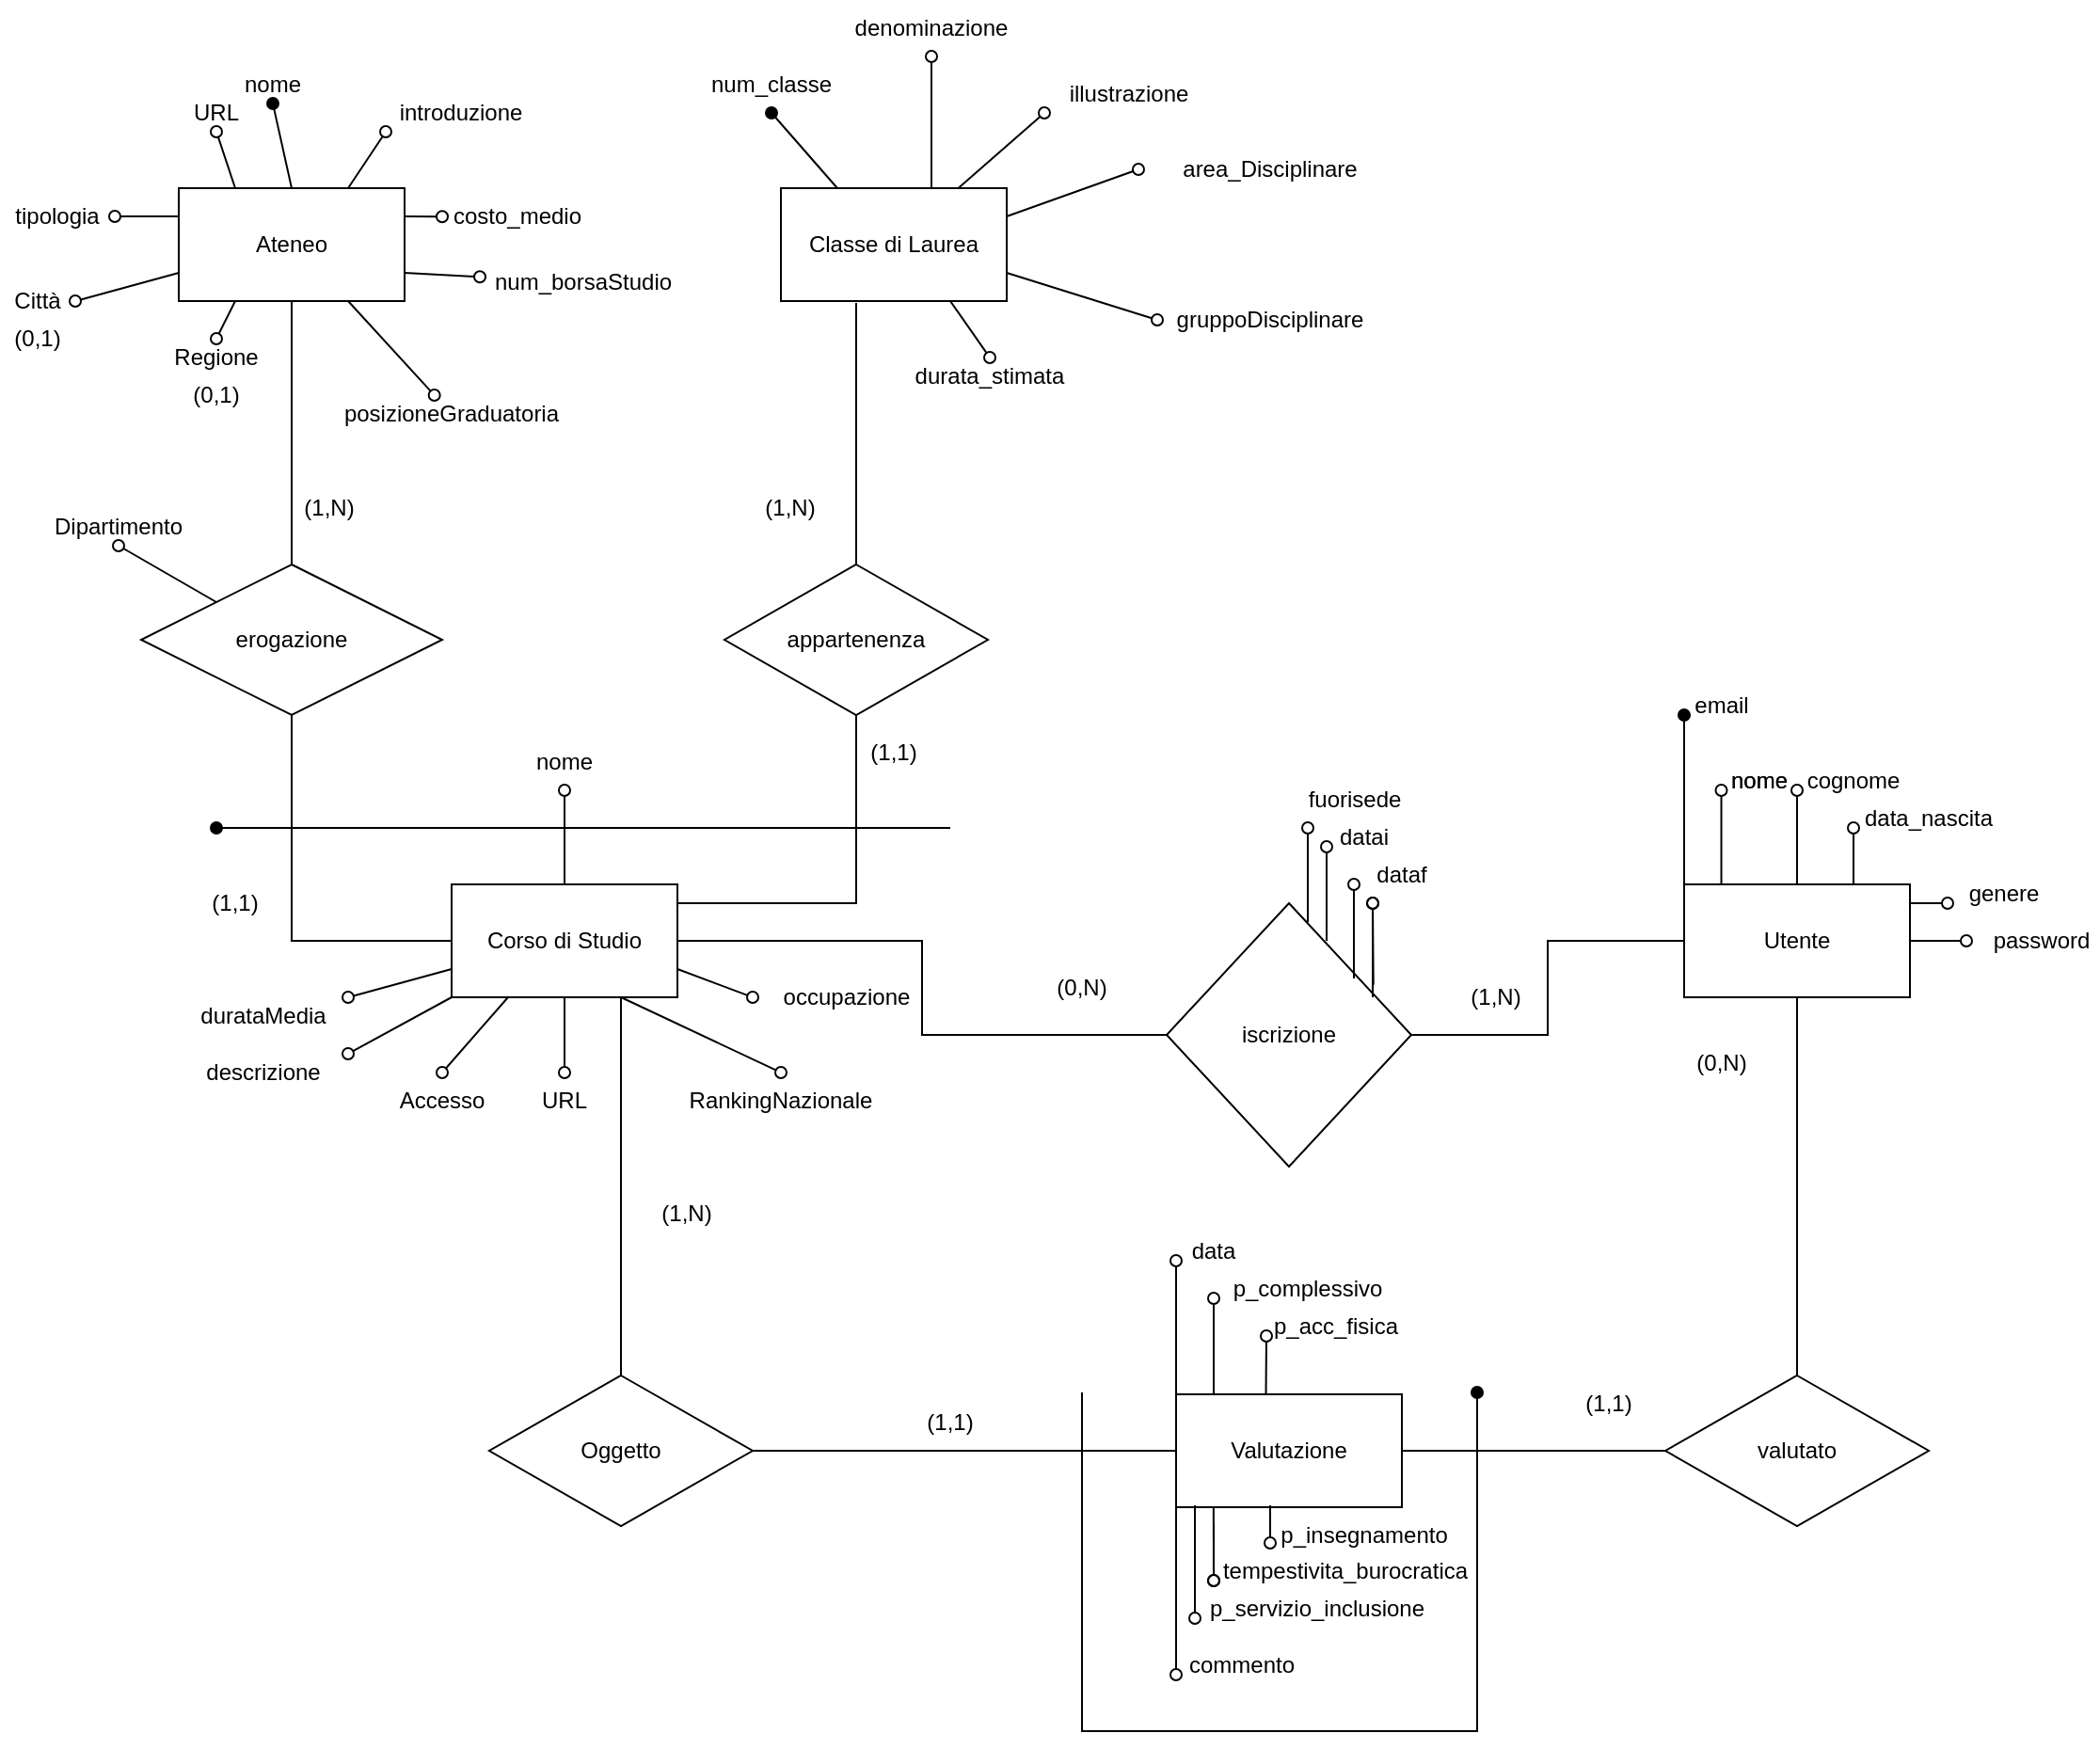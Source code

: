 <mxfile version="20.5.3" type="github">
  <diagram id="Tw52G5-9iIKf3SuXPhqS" name="Pagina-1">
    <mxGraphModel dx="1164" dy="654" grid="1" gridSize="10" guides="1" tooltips="1" connect="1" arrows="1" fold="1" page="1" pageScale="1" pageWidth="1200" pageHeight="1920" math="0" shadow="0">
      <root>
        <mxCell id="0" />
        <mxCell id="1" parent="0" />
        <mxCell id="Zc3-pc-Ox-bb7q902xQl-1" value="Classe di Laurea" style="rounded=0;whiteSpace=wrap;html=1;" parent="1" vertex="1">
          <mxGeometry x="490" y="220" width="120" height="60" as="geometry" />
        </mxCell>
        <mxCell id="Zc3-pc-Ox-bb7q902xQl-2" value="" style="endArrow=oval;html=1;exitX=0.25;exitY=0;exitDx=0;exitDy=0;startArrow=none;startFill=0;endFill=1;entryX=0.5;entryY=1;entryDx=0;entryDy=0;" parent="1" source="Zc3-pc-Ox-bb7q902xQl-1" target="Zc3-pc-Ox-bb7q902xQl-3" edge="1">
          <mxGeometry width="50" height="50" relative="1" as="geometry">
            <mxPoint x="530" y="280" as="sourcePoint" />
            <mxPoint x="520" y="180" as="targetPoint" />
          </mxGeometry>
        </mxCell>
        <mxCell id="Zc3-pc-Ox-bb7q902xQl-3" value="num_classe" style="text;html=1;strokeColor=none;fillColor=none;align=center;verticalAlign=middle;whiteSpace=wrap;rounded=0;" parent="1" vertex="1">
          <mxGeometry x="440" y="150" width="90" height="30" as="geometry" />
        </mxCell>
        <mxCell id="Zc3-pc-Ox-bb7q902xQl-4" value="" style="endArrow=oval;html=1;exitX=0.25;exitY=0;exitDx=0;exitDy=0;startArrow=none;startFill=0;endFill=0;entryX=0.5;entryY=1;entryDx=0;entryDy=0;" parent="1" target="Zc3-pc-Ox-bb7q902xQl-5" edge="1">
          <mxGeometry width="50" height="50" relative="1" as="geometry">
            <mxPoint x="570" y="220" as="sourcePoint" />
            <mxPoint x="570" y="180" as="targetPoint" />
          </mxGeometry>
        </mxCell>
        <mxCell id="Zc3-pc-Ox-bb7q902xQl-5" value="denominazione" style="text;html=1;strokeColor=none;fillColor=none;align=center;verticalAlign=middle;whiteSpace=wrap;rounded=0;" parent="1" vertex="1">
          <mxGeometry x="515" y="120" width="110" height="30" as="geometry" />
        </mxCell>
        <mxCell id="Zc3-pc-Ox-bb7q902xQl-7" value="" style="endArrow=oval;html=1;exitX=1;exitY=0.25;exitDx=0;exitDy=0;startArrow=none;startFill=0;endFill=0;entryX=0;entryY=0.5;entryDx=0;entryDy=0;" parent="1" source="Zc3-pc-Ox-bb7q902xQl-1" target="Zc3-pc-Ox-bb7q902xQl-8" edge="1">
          <mxGeometry width="50" height="50" relative="1" as="geometry">
            <mxPoint x="650" y="240" as="sourcePoint" />
            <mxPoint x="650" y="200" as="targetPoint" />
          </mxGeometry>
        </mxCell>
        <mxCell id="Zc3-pc-Ox-bb7q902xQl-8" value="area_Disciplinare" style="text;html=1;strokeColor=none;fillColor=none;align=center;verticalAlign=middle;whiteSpace=wrap;rounded=0;" parent="1" vertex="1">
          <mxGeometry x="680" y="200" width="140" height="20" as="geometry" />
        </mxCell>
        <mxCell id="Zc3-pc-Ox-bb7q902xQl-11" value="gruppoDisciplinare" style="text;html=1;strokeColor=none;fillColor=none;align=center;verticalAlign=middle;whiteSpace=wrap;rounded=0;" parent="1" vertex="1">
          <mxGeometry x="690" y="280" width="120" height="20" as="geometry" />
        </mxCell>
        <mxCell id="Zc3-pc-Ox-bb7q902xQl-12" value="" style="endArrow=oval;html=1;exitX=1;exitY=0.75;exitDx=0;exitDy=0;startArrow=none;startFill=0;endFill=0;entryX=0;entryY=0.5;entryDx=0;entryDy=0;" parent="1" source="Zc3-pc-Ox-bb7q902xQl-1" target="Zc3-pc-Ox-bb7q902xQl-11" edge="1">
          <mxGeometry width="50" height="50" relative="1" as="geometry">
            <mxPoint x="610" y="300" as="sourcePoint" />
            <mxPoint x="660" y="295" as="targetPoint" />
          </mxGeometry>
        </mxCell>
        <mxCell id="Zc3-pc-Ox-bb7q902xQl-13" value="durata_stimata" style="text;html=1;strokeColor=none;fillColor=none;align=center;verticalAlign=middle;whiteSpace=wrap;rounded=0;" parent="1" vertex="1">
          <mxGeometry x="541" y="310" width="120" height="20" as="geometry" />
        </mxCell>
        <mxCell id="Zc3-pc-Ox-bb7q902xQl-14" value="" style="endArrow=oval;html=1;exitX=0.75;exitY=1;exitDx=0;exitDy=0;startArrow=none;startFill=0;endFill=0;entryX=0.5;entryY=0;entryDx=0;entryDy=0;" parent="1" source="Zc3-pc-Ox-bb7q902xQl-1" target="Zc3-pc-Ox-bb7q902xQl-13" edge="1">
          <mxGeometry width="50" height="50" relative="1" as="geometry">
            <mxPoint x="570" y="330" as="sourcePoint" />
            <mxPoint x="620" y="360" as="targetPoint" />
          </mxGeometry>
        </mxCell>
        <mxCell id="Zc3-pc-Ox-bb7q902xQl-84" style="edgeStyle=none;rounded=0;orthogonalLoop=1;jettySize=auto;html=1;exitX=0.75;exitY=1;exitDx=0;exitDy=0;entryX=0.5;entryY=0;entryDx=0;entryDy=0;startArrow=none;startFill=0;endArrow=oval;endFill=0;" parent="1" source="Zc3-pc-Ox-bb7q902xQl-18" target="Zc3-pc-Ox-bb7q902xQl-83" edge="1">
          <mxGeometry relative="1" as="geometry" />
        </mxCell>
        <mxCell id="Zc3-pc-Ox-bb7q902xQl-87" style="edgeStyle=none;rounded=0;orthogonalLoop=1;jettySize=auto;html=1;exitX=1;exitY=0.75;exitDx=0;exitDy=0;entryX=0;entryY=0.5;entryDx=0;entryDy=0;startArrow=none;startFill=0;endArrow=oval;endFill=0;" parent="1" source="Zc3-pc-Ox-bb7q902xQl-18" target="Zc3-pc-Ox-bb7q902xQl-86" edge="1">
          <mxGeometry relative="1" as="geometry" />
        </mxCell>
        <mxCell id="Zc3-pc-Ox-bb7q902xQl-89" style="edgeStyle=none;rounded=0;orthogonalLoop=1;jettySize=auto;html=1;exitX=0;exitY=0.75;exitDx=0;exitDy=0;entryX=1;entryY=0;entryDx=0;entryDy=0;startArrow=none;startFill=0;endArrow=oval;endFill=0;" parent="1" source="Zc3-pc-Ox-bb7q902xQl-18" target="Zc3-pc-Ox-bb7q902xQl-88" edge="1">
          <mxGeometry relative="1" as="geometry" />
        </mxCell>
        <mxCell id="nnCN2zTp2DGg7A6Hh12X-5" style="edgeStyle=orthogonalEdgeStyle;rounded=0;orthogonalLoop=1;jettySize=auto;html=1;exitX=1;exitY=0.5;exitDx=0;exitDy=0;entryX=0;entryY=0.5;entryDx=0;entryDy=0;endArrow=none;endFill=0;" parent="1" source="Zc3-pc-Ox-bb7q902xQl-18" target="nnCN2zTp2DGg7A6Hh12X-4" edge="1">
          <mxGeometry relative="1" as="geometry" />
        </mxCell>
        <mxCell id="Zc3-pc-Ox-bb7q902xQl-18" value="Corso di Studio" style="rounded=0;whiteSpace=wrap;html=1;gradientColor=none;" parent="1" vertex="1">
          <mxGeometry x="315" y="590" width="120" height="60" as="geometry" />
        </mxCell>
        <mxCell id="Zc3-pc-Ox-bb7q902xQl-21" style="edgeStyle=orthogonalEdgeStyle;rounded=0;orthogonalLoop=1;jettySize=auto;html=1;exitX=0.5;exitY=0;exitDx=0;exitDy=0;entryX=0.333;entryY=1.017;entryDx=0;entryDy=0;startArrow=none;startFill=0;endArrow=none;endFill=0;entryPerimeter=0;" parent="1" source="Zc3-pc-Ox-bb7q902xQl-19" target="Zc3-pc-Ox-bb7q902xQl-1" edge="1">
          <mxGeometry relative="1" as="geometry" />
        </mxCell>
        <mxCell id="Zc3-pc-Ox-bb7q902xQl-69" style="edgeStyle=orthogonalEdgeStyle;rounded=0;orthogonalLoop=1;jettySize=auto;html=1;exitX=0.5;exitY=1;exitDx=0;exitDy=0;startArrow=none;startFill=0;endArrow=none;endFill=0;entryX=1;entryY=0.25;entryDx=0;entryDy=0;" parent="1" target="Zc3-pc-Ox-bb7q902xQl-18" edge="1">
          <mxGeometry relative="1" as="geometry">
            <mxPoint x="530" y="500" as="sourcePoint" />
            <mxPoint x="440" y="600" as="targetPoint" />
            <Array as="points">
              <mxPoint x="530" y="600" />
              <mxPoint x="435" y="600" />
            </Array>
          </mxGeometry>
        </mxCell>
        <mxCell id="Zc3-pc-Ox-bb7q902xQl-19" value="appartenenza" style="rhombus;whiteSpace=wrap;html=1;rounded=0;gradientColor=none;" parent="1" vertex="1">
          <mxGeometry x="460" y="420" width="140" height="80" as="geometry" />
        </mxCell>
        <mxCell id="Zc3-pc-Ox-bb7q902xQl-73" style="rounded=0;orthogonalLoop=1;jettySize=auto;html=1;exitX=0.5;exitY=1;exitDx=0;exitDy=0;entryX=0.5;entryY=0;entryDx=0;entryDy=0;startArrow=oval;startFill=0;endArrow=none;endFill=0;" parent="1" source="Zc3-pc-Ox-bb7q902xQl-22" target="Zc3-pc-Ox-bb7q902xQl-18" edge="1">
          <mxGeometry relative="1" as="geometry" />
        </mxCell>
        <mxCell id="Zc3-pc-Ox-bb7q902xQl-22" value="nome" style="text;html=1;strokeColor=none;fillColor=none;align=center;verticalAlign=middle;whiteSpace=wrap;rounded=0;" parent="1" vertex="1">
          <mxGeometry x="355" y="510" width="40" height="30" as="geometry" />
        </mxCell>
        <mxCell id="Zc3-pc-Ox-bb7q902xQl-25" value="(1,1)" style="text;html=1;strokeColor=none;fillColor=none;align=center;verticalAlign=middle;whiteSpace=wrap;rounded=0;" parent="1" vertex="1">
          <mxGeometry x="530" y="510" width="40" height="20" as="geometry" />
        </mxCell>
        <mxCell id="Zc3-pc-Ox-bb7q902xQl-26" value="(1,N)" style="text;html=1;strokeColor=none;fillColor=none;align=center;verticalAlign=middle;whiteSpace=wrap;rounded=0;" parent="1" vertex="1">
          <mxGeometry x="475" y="380" width="40" height="20" as="geometry" />
        </mxCell>
        <mxCell id="Zc3-pc-Ox-bb7q902xQl-32" style="edgeStyle=orthogonalEdgeStyle;rounded=0;orthogonalLoop=1;jettySize=auto;html=1;exitX=0.5;exitY=1;exitDx=0;exitDy=0;startArrow=none;startFill=0;endArrow=none;endFill=0;" parent="1" source="Zc3-pc-Ox-bb7q902xQl-28" target="Zc3-pc-Ox-bb7q902xQl-29" edge="1">
          <mxGeometry relative="1" as="geometry" />
        </mxCell>
        <mxCell id="Zc3-pc-Ox-bb7q902xQl-52" style="rounded=0;orthogonalLoop=1;jettySize=auto;html=1;exitX=0;exitY=0.25;exitDx=0;exitDy=0;entryX=1;entryY=0.5;entryDx=0;entryDy=0;startArrow=none;startFill=0;endArrow=oval;endFill=0;" parent="1" source="Zc3-pc-Ox-bb7q902xQl-28" target="Zc3-pc-Ox-bb7q902xQl-50" edge="1">
          <mxGeometry relative="1" as="geometry" />
        </mxCell>
        <mxCell id="Zc3-pc-Ox-bb7q902xQl-57" style="edgeStyle=none;rounded=0;orthogonalLoop=1;jettySize=auto;html=1;exitX=0.25;exitY=1;exitDx=0;exitDy=0;entryX=0.5;entryY=0;entryDx=0;entryDy=0;startArrow=none;startFill=0;endArrow=oval;endFill=0;" parent="1" source="Zc3-pc-Ox-bb7q902xQl-28" target="Zc3-pc-Ox-bb7q902xQl-54" edge="1">
          <mxGeometry relative="1" as="geometry" />
        </mxCell>
        <mxCell id="Zc3-pc-Ox-bb7q902xQl-58" style="edgeStyle=none;rounded=0;orthogonalLoop=1;jettySize=auto;html=1;exitX=0;exitY=0.75;exitDx=0;exitDy=0;entryX=1;entryY=0.5;entryDx=0;entryDy=0;startArrow=none;startFill=0;endArrow=oval;endFill=0;" parent="1" source="Zc3-pc-Ox-bb7q902xQl-28" target="Zc3-pc-Ox-bb7q902xQl-53" edge="1">
          <mxGeometry relative="1" as="geometry" />
        </mxCell>
        <mxCell id="Zc3-pc-Ox-bb7q902xQl-65" style="edgeStyle=none;rounded=0;orthogonalLoop=1;jettySize=auto;html=1;exitX=1;exitY=0.25;exitDx=0;exitDy=0;startArrow=none;startFill=0;endArrow=oval;endFill=0;" parent="1" source="Zc3-pc-Ox-bb7q902xQl-28" edge="1">
          <mxGeometry relative="1" as="geometry">
            <mxPoint x="310" y="235.143" as="targetPoint" />
          </mxGeometry>
        </mxCell>
        <mxCell id="Zc3-pc-Ox-bb7q902xQl-66" style="edgeStyle=none;rounded=0;orthogonalLoop=1;jettySize=auto;html=1;exitX=1;exitY=0.75;exitDx=0;exitDy=0;startArrow=none;startFill=0;endArrow=oval;endFill=0;" parent="1" source="Zc3-pc-Ox-bb7q902xQl-28" target="Zc3-pc-Ox-bb7q902xQl-64" edge="1">
          <mxGeometry relative="1" as="geometry" />
        </mxCell>
        <mxCell id="Zc3-pc-Ox-bb7q902xQl-82" style="edgeStyle=none;rounded=0;orthogonalLoop=1;jettySize=auto;html=1;exitX=0.75;exitY=1;exitDx=0;exitDy=0;startArrow=none;startFill=0;endArrow=oval;endFill=0;" parent="1" source="Zc3-pc-Ox-bb7q902xQl-28" target="Zc3-pc-Ox-bb7q902xQl-81" edge="1">
          <mxGeometry relative="1" as="geometry" />
        </mxCell>
        <mxCell id="Zc3-pc-Ox-bb7q902xQl-28" value="Ateneo" style="rounded=0;whiteSpace=wrap;html=1;gradientColor=none;" parent="1" vertex="1">
          <mxGeometry x="170" y="220" width="120" height="60" as="geometry" />
        </mxCell>
        <mxCell id="Zc3-pc-Ox-bb7q902xQl-33" style="edgeStyle=orthogonalEdgeStyle;rounded=0;orthogonalLoop=1;jettySize=auto;html=1;exitX=0.5;exitY=1;exitDx=0;exitDy=0;entryX=0;entryY=0.5;entryDx=0;entryDy=0;startArrow=none;startFill=0;endArrow=none;endFill=0;" parent="1" source="Zc3-pc-Ox-bb7q902xQl-29" target="Zc3-pc-Ox-bb7q902xQl-18" edge="1">
          <mxGeometry relative="1" as="geometry" />
        </mxCell>
        <mxCell id="Zc3-pc-Ox-bb7q902xQl-29" value="erogazione" style="rhombus;whiteSpace=wrap;html=1;rounded=0;gradientColor=none;" parent="1" vertex="1">
          <mxGeometry x="150" y="420" width="160" height="80" as="geometry" />
        </mxCell>
        <mxCell id="Zc3-pc-Ox-bb7q902xQl-34" value="(1,1)" style="text;html=1;strokeColor=none;fillColor=none;align=center;verticalAlign=middle;whiteSpace=wrap;rounded=0;" parent="1" vertex="1">
          <mxGeometry x="180" y="590" width="40" height="20" as="geometry" />
        </mxCell>
        <mxCell id="Zc3-pc-Ox-bb7q902xQl-35" value="(1,N)" style="text;html=1;strokeColor=none;fillColor=none;align=center;verticalAlign=middle;whiteSpace=wrap;rounded=0;" parent="1" vertex="1">
          <mxGeometry x="230" y="380" width="40" height="20" as="geometry" />
        </mxCell>
        <mxCell id="Zc3-pc-Ox-bb7q902xQl-38" value="nome" style="text;html=1;strokeColor=none;fillColor=none;align=center;verticalAlign=middle;whiteSpace=wrap;rounded=0;" parent="1" vertex="1">
          <mxGeometry x="200" y="155" width="40" height="20" as="geometry" />
        </mxCell>
        <mxCell id="Zc3-pc-Ox-bb7q902xQl-39" value="" style="endArrow=oval;html=1;exitX=0.5;exitY=0;exitDx=0;exitDy=0;startArrow=none;startFill=0;endFill=1;entryX=0.5;entryY=1;entryDx=0;entryDy=0;" parent="1" source="Zc3-pc-Ox-bb7q902xQl-28" target="Zc3-pc-Ox-bb7q902xQl-38" edge="1">
          <mxGeometry width="50" height="50" relative="1" as="geometry">
            <mxPoint x="100" y="135" as="sourcePoint" />
            <mxPoint x="220" y="220" as="targetPoint" />
          </mxGeometry>
        </mxCell>
        <mxCell id="Zc3-pc-Ox-bb7q902xQl-45" value="" style="endArrow=oval;html=1;exitX=0.25;exitY=0;exitDx=0;exitDy=0;startArrow=none;startFill=0;endFill=0;entryX=0.5;entryY=1;entryDx=0;entryDy=0;" parent="1" source="Zc3-pc-Ox-bb7q902xQl-28" target="Zc3-pc-Ox-bb7q902xQl-46" edge="1">
          <mxGeometry width="50" height="50" relative="1" as="geometry">
            <mxPoint x="160" y="220" as="sourcePoint" />
            <mxPoint x="180" y="220" as="targetPoint" />
          </mxGeometry>
        </mxCell>
        <mxCell id="Zc3-pc-Ox-bb7q902xQl-46" value="URL" style="text;html=1;strokeColor=none;fillColor=none;align=center;verticalAlign=middle;whiteSpace=wrap;rounded=0;" parent="1" vertex="1">
          <mxGeometry x="170" y="170" width="40" height="20" as="geometry" />
        </mxCell>
        <mxCell id="Zc3-pc-Ox-bb7q902xQl-50" value="tipologia" style="text;html=1;strokeColor=none;fillColor=none;align=center;verticalAlign=middle;whiteSpace=wrap;rounded=0;" parent="1" vertex="1">
          <mxGeometry x="75" y="225" width="61" height="20" as="geometry" />
        </mxCell>
        <mxCell id="Zc3-pc-Ox-bb7q902xQl-53" value="Città" style="text;html=1;strokeColor=none;fillColor=none;align=center;verticalAlign=middle;whiteSpace=wrap;rounded=0;" parent="1" vertex="1">
          <mxGeometry x="75" y="270" width="40" height="20" as="geometry" />
        </mxCell>
        <mxCell id="Zc3-pc-Ox-bb7q902xQl-54" value="Regione" style="text;html=1;strokeColor=none;fillColor=none;align=center;verticalAlign=middle;whiteSpace=wrap;rounded=0;" parent="1" vertex="1">
          <mxGeometry x="170" y="300" width="40" height="20" as="geometry" />
        </mxCell>
        <mxCell id="Zc3-pc-Ox-bb7q902xQl-72" style="edgeStyle=orthogonalEdgeStyle;rounded=0;orthogonalLoop=1;jettySize=auto;html=1;exitX=0.5;exitY=0;exitDx=0;exitDy=0;entryX=0.5;entryY=1;entryDx=0;entryDy=0;startArrow=oval;startFill=0;endArrow=none;endFill=0;" parent="1" source="Zc3-pc-Ox-bb7q902xQl-59" target="Zc3-pc-Ox-bb7q902xQl-18" edge="1">
          <mxGeometry relative="1" as="geometry" />
        </mxCell>
        <mxCell id="Zc3-pc-Ox-bb7q902xQl-59" value="URL" style="text;html=1;strokeColor=none;fillColor=none;align=center;verticalAlign=middle;whiteSpace=wrap;rounded=0;" parent="1" vertex="1">
          <mxGeometry x="355" y="690" width="40" height="30" as="geometry" />
        </mxCell>
        <mxCell id="Zc3-pc-Ox-bb7q902xQl-61" value="(0,1)" style="text;html=1;strokeColor=none;fillColor=none;align=center;verticalAlign=middle;whiteSpace=wrap;rounded=0;" parent="1" vertex="1">
          <mxGeometry x="75" y="290" width="40" height="20" as="geometry" />
        </mxCell>
        <mxCell id="Zc3-pc-Ox-bb7q902xQl-62" value="(0,1)" style="text;html=1;strokeColor=none;fillColor=none;align=center;verticalAlign=middle;whiteSpace=wrap;rounded=0;" parent="1" vertex="1">
          <mxGeometry x="170" y="320" width="40" height="20" as="geometry" />
        </mxCell>
        <mxCell id="Zc3-pc-Ox-bb7q902xQl-63" value="costo_medio" style="text;html=1;strokeColor=none;fillColor=none;align=center;verticalAlign=middle;whiteSpace=wrap;rounded=0;" parent="1" vertex="1">
          <mxGeometry x="330" y="225" width="40" height="20" as="geometry" />
        </mxCell>
        <mxCell id="Zc3-pc-Ox-bb7q902xQl-64" value="num_borsaStudio" style="text;html=1;strokeColor=none;fillColor=none;align=center;verticalAlign=middle;whiteSpace=wrap;rounded=0;" parent="1" vertex="1">
          <mxGeometry x="330" y="260" width="110" height="20" as="geometry" />
        </mxCell>
        <mxCell id="Zc3-pc-Ox-bb7q902xQl-71" style="rounded=0;orthogonalLoop=1;jettySize=auto;html=1;exitX=0.5;exitY=0;exitDx=0;exitDy=0;entryX=0.25;entryY=1;entryDx=0;entryDy=0;startArrow=oval;startFill=0;endArrow=none;endFill=0;" parent="1" source="Zc3-pc-Ox-bb7q902xQl-70" target="Zc3-pc-Ox-bb7q902xQl-18" edge="1">
          <mxGeometry relative="1" as="geometry" />
        </mxCell>
        <mxCell id="Zc3-pc-Ox-bb7q902xQl-70" value="Accesso" style="text;html=1;strokeColor=none;fillColor=none;align=center;verticalAlign=middle;whiteSpace=wrap;rounded=0;" parent="1" vertex="1">
          <mxGeometry x="290" y="690" width="40" height="30" as="geometry" />
        </mxCell>
        <mxCell id="Zc3-pc-Ox-bb7q902xQl-74" value="" style="endArrow=none;html=1;startArrow=oval;startFill=1;" parent="1" edge="1">
          <mxGeometry width="50" height="50" relative="1" as="geometry">
            <mxPoint x="190" y="560" as="sourcePoint" />
            <mxPoint x="580" y="560" as="targetPoint" />
          </mxGeometry>
        </mxCell>
        <mxCell id="Zc3-pc-Ox-bb7q902xQl-79" style="edgeStyle=none;rounded=0;orthogonalLoop=1;jettySize=auto;html=1;exitX=0.5;exitY=1;exitDx=0;exitDy=0;entryX=0;entryY=0;entryDx=0;entryDy=0;startArrow=oval;startFill=0;endArrow=none;endFill=0;" parent="1" source="Zc3-pc-Ox-bb7q902xQl-78" target="Zc3-pc-Ox-bb7q902xQl-29" edge="1">
          <mxGeometry relative="1" as="geometry" />
        </mxCell>
        <mxCell id="Zc3-pc-Ox-bb7q902xQl-78" value="Dipartimento" style="text;html=1;strokeColor=none;fillColor=none;align=center;verticalAlign=middle;whiteSpace=wrap;rounded=0;" parent="1" vertex="1">
          <mxGeometry x="90" y="390" width="96" height="20" as="geometry" />
        </mxCell>
        <mxCell id="Zc3-pc-Ox-bb7q902xQl-81" value="posizioneGraduatoria" style="text;html=1;strokeColor=none;fillColor=none;align=center;verticalAlign=middle;whiteSpace=wrap;rounded=0;" parent="1" vertex="1">
          <mxGeometry x="250" y="330" width="130" height="20" as="geometry" />
        </mxCell>
        <mxCell id="Zc3-pc-Ox-bb7q902xQl-83" value="RankingNazionale" style="text;html=1;strokeColor=none;fillColor=none;align=center;verticalAlign=middle;whiteSpace=wrap;rounded=0;" parent="1" vertex="1">
          <mxGeometry x="420" y="690" width="140" height="30" as="geometry" />
        </mxCell>
        <mxCell id="Zc3-pc-Ox-bb7q902xQl-86" value="occupazione" style="text;html=1;strokeColor=none;fillColor=none;align=center;verticalAlign=middle;whiteSpace=wrap;rounded=0;" parent="1" vertex="1">
          <mxGeometry x="475" y="640" width="100" height="20" as="geometry" />
        </mxCell>
        <mxCell id="Zc3-pc-Ox-bb7q902xQl-88" value="durataMedia" style="text;html=1;strokeColor=none;fillColor=none;align=center;verticalAlign=middle;whiteSpace=wrap;rounded=0;" parent="1" vertex="1">
          <mxGeometry x="170" y="650" width="90" height="20" as="geometry" />
        </mxCell>
        <mxCell id="izcgcYNfWqisvGKWsfi4-14" style="edgeStyle=orthogonalEdgeStyle;rounded=0;orthogonalLoop=1;jettySize=auto;html=1;exitX=0.5;exitY=1;exitDx=0;exitDy=0;entryX=0.5;entryY=0;entryDx=0;entryDy=0;endArrow=none;endFill=0;" parent="1" source="izcgcYNfWqisvGKWsfi4-1" target="izcgcYNfWqisvGKWsfi4-13" edge="1">
          <mxGeometry relative="1" as="geometry" />
        </mxCell>
        <mxCell id="izcgcYNfWqisvGKWsfi4-1" value="Utente" style="rounded=0;whiteSpace=wrap;html=1;" parent="1" vertex="1">
          <mxGeometry x="970" y="590" width="120" height="60" as="geometry" />
        </mxCell>
        <mxCell id="izcgcYNfWqisvGKWsfi4-19" style="edgeStyle=orthogonalEdgeStyle;rounded=0;orthogonalLoop=1;jettySize=auto;html=1;exitX=0;exitY=0.5;exitDx=0;exitDy=0;entryX=1;entryY=0.5;entryDx=0;entryDy=0;endArrow=none;endFill=0;" parent="1" source="izcgcYNfWqisvGKWsfi4-2" target="izcgcYNfWqisvGKWsfi4-16" edge="1">
          <mxGeometry relative="1" as="geometry" />
        </mxCell>
        <mxCell id="izcgcYNfWqisvGKWsfi4-2" value="Valutazione" style="rounded=0;whiteSpace=wrap;html=1;" parent="1" vertex="1">
          <mxGeometry x="700" y="861" width="120" height="60" as="geometry" />
        </mxCell>
        <mxCell id="izcgcYNfWqisvGKWsfi4-15" style="edgeStyle=orthogonalEdgeStyle;rounded=0;orthogonalLoop=1;jettySize=auto;html=1;exitX=0;exitY=0.5;exitDx=0;exitDy=0;entryX=1;entryY=0.5;entryDx=0;entryDy=0;endArrow=none;endFill=0;" parent="1" source="izcgcYNfWqisvGKWsfi4-13" target="izcgcYNfWqisvGKWsfi4-2" edge="1">
          <mxGeometry relative="1" as="geometry" />
        </mxCell>
        <mxCell id="izcgcYNfWqisvGKWsfi4-13" value="valutato" style="rhombus;whiteSpace=wrap;html=1;" parent="1" vertex="1">
          <mxGeometry x="960" y="851" width="140" height="80" as="geometry" />
        </mxCell>
        <mxCell id="izcgcYNfWqisvGKWsfi4-21" style="edgeStyle=orthogonalEdgeStyle;rounded=0;orthogonalLoop=1;jettySize=auto;html=1;exitX=0.5;exitY=0;exitDx=0;exitDy=0;entryX=0.75;entryY=1;entryDx=0;entryDy=0;endArrow=none;endFill=0;" parent="1" source="izcgcYNfWqisvGKWsfi4-16" target="Zc3-pc-Ox-bb7q902xQl-18" edge="1">
          <mxGeometry relative="1" as="geometry" />
        </mxCell>
        <mxCell id="izcgcYNfWqisvGKWsfi4-16" value="Oggetto" style="rhombus;whiteSpace=wrap;html=1;" parent="1" vertex="1">
          <mxGeometry x="335" y="851" width="140" height="80" as="geometry" />
        </mxCell>
        <mxCell id="nnCN2zTp2DGg7A6Hh12X-1" value="(1,N)" style="text;html=1;strokeColor=none;fillColor=none;align=center;verticalAlign=middle;whiteSpace=wrap;rounded=0;" parent="1" vertex="1">
          <mxGeometry x="410" y="750" width="60" height="30" as="geometry" />
        </mxCell>
        <mxCell id="nnCN2zTp2DGg7A6Hh12X-2" value="(1,1)" style="text;html=1;strokeColor=none;fillColor=none;align=center;verticalAlign=middle;whiteSpace=wrap;rounded=0;" parent="1" vertex="1">
          <mxGeometry x="900" y="851" width="60" height="30" as="geometry" />
        </mxCell>
        <mxCell id="nnCN2zTp2DGg7A6Hh12X-3" value="(0,N)" style="text;html=1;strokeColor=none;fillColor=none;align=center;verticalAlign=middle;whiteSpace=wrap;rounded=0;" parent="1" vertex="1">
          <mxGeometry x="960" y="670" width="60" height="30" as="geometry" />
        </mxCell>
        <mxCell id="nnCN2zTp2DGg7A6Hh12X-6" style="edgeStyle=orthogonalEdgeStyle;rounded=0;orthogonalLoop=1;jettySize=auto;html=1;exitX=1;exitY=0.5;exitDx=0;exitDy=0;entryX=0;entryY=0.5;entryDx=0;entryDy=0;endArrow=none;endFill=0;" parent="1" source="nnCN2zTp2DGg7A6Hh12X-4" target="izcgcYNfWqisvGKWsfi4-1" edge="1">
          <mxGeometry relative="1" as="geometry" />
        </mxCell>
        <mxCell id="nnCN2zTp2DGg7A6Hh12X-4" value="iscrizione" style="rhombus;whiteSpace=wrap;html=1;" parent="1" vertex="1">
          <mxGeometry x="695" y="600" width="130" height="140" as="geometry" />
        </mxCell>
        <mxCell id="nnCN2zTp2DGg7A6Hh12X-7" value="(0,N)" style="text;html=1;strokeColor=none;fillColor=none;align=center;verticalAlign=middle;whiteSpace=wrap;rounded=0;" parent="1" vertex="1">
          <mxGeometry x="620" y="630" width="60" height="30" as="geometry" />
        </mxCell>
        <mxCell id="nnCN2zTp2DGg7A6Hh12X-8" value="(1,N)" style="text;html=1;strokeColor=none;fillColor=none;align=center;verticalAlign=middle;whiteSpace=wrap;rounded=0;" parent="1" vertex="1">
          <mxGeometry x="840" y="635" width="60" height="30" as="geometry" />
        </mxCell>
        <mxCell id="EaqSRxvuwXTQ13jlfJKO-2" style="rounded=0;orthogonalLoop=1;jettySize=auto;html=1;exitX=0.5;exitY=1;exitDx=0;exitDy=0;entryX=0.5;entryY=0;entryDx=0;entryDy=0;startArrow=oval;startFill=0;endArrow=none;endFill=0;" parent="1" edge="1">
          <mxGeometry relative="1" as="geometry">
            <mxPoint x="770" y="560" as="sourcePoint" />
            <mxPoint x="770" y="610" as="targetPoint" />
          </mxGeometry>
        </mxCell>
        <mxCell id="EaqSRxvuwXTQ13jlfJKO-5" value="fuorisede" style="text;html=1;strokeColor=none;fillColor=none;align=center;verticalAlign=middle;whiteSpace=wrap;rounded=0;" parent="1" vertex="1">
          <mxGeometry x="765" y="530" width="60" height="30" as="geometry" />
        </mxCell>
        <mxCell id="EaqSRxvuwXTQ13jlfJKO-9" style="rounded=0;orthogonalLoop=1;jettySize=auto;html=1;exitX=0.5;exitY=1;exitDx=0;exitDy=0;entryX=0.5;entryY=0;entryDx=0;entryDy=0;startArrow=oval;startFill=0;endArrow=none;endFill=0;" parent="1" edge="1">
          <mxGeometry relative="1" as="geometry">
            <mxPoint x="780" y="570" as="sourcePoint" />
            <mxPoint x="780" y="620" as="targetPoint" />
          </mxGeometry>
        </mxCell>
        <mxCell id="EaqSRxvuwXTQ13jlfJKO-10" style="rounded=0;orthogonalLoop=1;jettySize=auto;html=1;exitX=0.5;exitY=1;exitDx=0;exitDy=0;entryX=0.5;entryY=0;entryDx=0;entryDy=0;startArrow=oval;startFill=0;endArrow=none;endFill=0;" parent="1" edge="1">
          <mxGeometry relative="1" as="geometry">
            <mxPoint x="794.5" y="590" as="sourcePoint" />
            <mxPoint x="794.5" y="640" as="targetPoint" />
          </mxGeometry>
        </mxCell>
        <mxCell id="EaqSRxvuwXTQ13jlfJKO-12" value="datai" style="text;html=1;strokeColor=none;fillColor=none;align=center;verticalAlign=middle;whiteSpace=wrap;rounded=0;" parent="1" vertex="1">
          <mxGeometry x="770" y="550" width="60" height="30" as="geometry" />
        </mxCell>
        <mxCell id="EaqSRxvuwXTQ13jlfJKO-13" value="dataf" style="text;html=1;strokeColor=none;fillColor=none;align=center;verticalAlign=middle;whiteSpace=wrap;rounded=0;" parent="1" vertex="1">
          <mxGeometry x="790" y="570" width="60" height="30" as="geometry" />
        </mxCell>
        <mxCell id="EaqSRxvuwXTQ13jlfJKO-15" style="rounded=0;orthogonalLoop=1;jettySize=auto;html=1;exitX=0.5;exitY=1;exitDx=0;exitDy=0;entryX=0.5;entryY=0;entryDx=0;entryDy=0;startArrow=oval;startFill=0;endArrow=none;endFill=0;" parent="1" edge="1">
          <mxGeometry relative="1" as="geometry">
            <mxPoint x="804.5" y="600" as="sourcePoint" />
            <mxPoint x="804.5" y="650" as="targetPoint" />
          </mxGeometry>
        </mxCell>
        <mxCell id="EaqSRxvuwXTQ13jlfJKO-16" style="rounded=0;orthogonalLoop=1;jettySize=auto;html=1;exitX=0.5;exitY=1;exitDx=0;exitDy=0;entryX=0.845;entryY=0.31;entryDx=0;entryDy=0;startArrow=oval;startFill=0;endArrow=none;endFill=0;entryPerimeter=0;" parent="1" target="nnCN2zTp2DGg7A6Hh12X-4" edge="1">
          <mxGeometry relative="1" as="geometry">
            <mxPoint x="804.5" y="600" as="sourcePoint" />
            <mxPoint x="804.5" y="650" as="targetPoint" />
          </mxGeometry>
        </mxCell>
        <mxCell id="EaqSRxvuwXTQ13jlfJKO-19" value="nome" style="text;html=1;strokeColor=none;fillColor=none;align=center;verticalAlign=middle;whiteSpace=wrap;rounded=0;" parent="1" vertex="1">
          <mxGeometry x="980" y="520" width="60" height="30" as="geometry" />
        </mxCell>
        <mxCell id="EaqSRxvuwXTQ13jlfJKO-22" value="cognome" style="text;html=1;strokeColor=none;fillColor=none;align=center;verticalAlign=middle;whiteSpace=wrap;rounded=0;" parent="1" vertex="1">
          <mxGeometry x="1030" y="520" width="60" height="30" as="geometry" />
        </mxCell>
        <mxCell id="EaqSRxvuwXTQ13jlfJKO-25" style="rounded=0;orthogonalLoop=1;jettySize=auto;html=1;entryX=0.75;entryY=0;entryDx=0;entryDy=0;startArrow=oval;startFill=0;endArrow=none;endFill=0;" parent="1" target="izcgcYNfWqisvGKWsfi4-1" edge="1">
          <mxGeometry relative="1" as="geometry">
            <mxPoint x="1060" y="560" as="sourcePoint" />
            <mxPoint x="1039" y="600" as="targetPoint" />
          </mxGeometry>
        </mxCell>
        <mxCell id="EaqSRxvuwXTQ13jlfJKO-26" value="data_nascita" style="text;html=1;strokeColor=none;fillColor=none;align=center;verticalAlign=middle;whiteSpace=wrap;rounded=0;" parent="1" vertex="1">
          <mxGeometry x="1070" y="540" width="60" height="30" as="geometry" />
        </mxCell>
        <mxCell id="EaqSRxvuwXTQ13jlfJKO-27" style="rounded=0;orthogonalLoop=1;jettySize=auto;html=1;entryX=0.5;entryY=0;entryDx=0;entryDy=0;startArrow=oval;startFill=1;endArrow=none;endFill=0;" parent="1" edge="1">
          <mxGeometry relative="1" as="geometry">
            <mxPoint x="970" y="500" as="sourcePoint" />
            <mxPoint x="970" y="590" as="targetPoint" />
          </mxGeometry>
        </mxCell>
        <mxCell id="EaqSRxvuwXTQ13jlfJKO-29" value="email" style="text;html=1;strokeColor=none;fillColor=none;align=center;verticalAlign=middle;whiteSpace=wrap;rounded=0;" parent="1" vertex="1">
          <mxGeometry x="960" y="480" width="60" height="30" as="geometry" />
        </mxCell>
        <mxCell id="EaqSRxvuwXTQ13jlfJKO-30" style="rounded=0;orthogonalLoop=1;jettySize=auto;html=1;entryX=1.002;entryY=0.166;entryDx=0;entryDy=0;startArrow=oval;startFill=0;endArrow=none;endFill=0;entryPerimeter=0;" parent="1" target="izcgcYNfWqisvGKWsfi4-1" edge="1">
          <mxGeometry relative="1" as="geometry">
            <mxPoint x="1110" y="600" as="sourcePoint" />
            <mxPoint x="1070" y="600" as="targetPoint" />
            <Array as="points" />
          </mxGeometry>
        </mxCell>
        <mxCell id="EaqSRxvuwXTQ13jlfJKO-31" style="rounded=0;orthogonalLoop=1;jettySize=auto;html=1;exitX=0.5;exitY=1;exitDx=0;exitDy=0;entryX=0.5;entryY=0;entryDx=0;entryDy=0;startArrow=oval;startFill=0;endArrow=none;endFill=0;" parent="1" edge="1">
          <mxGeometry relative="1" as="geometry">
            <mxPoint x="989.76" y="540" as="sourcePoint" />
            <mxPoint x="989.76" y="590" as="targetPoint" />
          </mxGeometry>
        </mxCell>
        <mxCell id="EaqSRxvuwXTQ13jlfJKO-33" value="nome" style="text;html=1;strokeColor=none;fillColor=none;align=center;verticalAlign=middle;whiteSpace=wrap;rounded=0;" parent="1" vertex="1">
          <mxGeometry x="980" y="520" width="60" height="30" as="geometry" />
        </mxCell>
        <mxCell id="EaqSRxvuwXTQ13jlfJKO-34" style="rounded=0;orthogonalLoop=1;jettySize=auto;html=1;exitX=0.5;exitY=1;exitDx=0;exitDy=0;entryX=0.5;entryY=0;entryDx=0;entryDy=0;startArrow=oval;startFill=0;endArrow=none;endFill=0;" parent="1" edge="1">
          <mxGeometry relative="1" as="geometry">
            <mxPoint x="1030" y="540" as="sourcePoint" />
            <mxPoint x="1030" y="590" as="targetPoint" />
          </mxGeometry>
        </mxCell>
        <mxCell id="EaqSRxvuwXTQ13jlfJKO-36" value="genere" style="text;html=1;strokeColor=none;fillColor=none;align=center;verticalAlign=middle;whiteSpace=wrap;rounded=0;" parent="1" vertex="1">
          <mxGeometry x="1110" y="580" width="60" height="30" as="geometry" />
        </mxCell>
        <mxCell id="EaqSRxvuwXTQ13jlfJKO-37" style="rounded=0;orthogonalLoop=1;jettySize=auto;html=1;entryX=1;entryY=0.5;entryDx=0;entryDy=0;startArrow=oval;startFill=0;endArrow=none;endFill=0;" parent="1" target="izcgcYNfWqisvGKWsfi4-1" edge="1">
          <mxGeometry relative="1" as="geometry">
            <mxPoint x="1120" y="620" as="sourcePoint" />
            <mxPoint x="1100.24" y="609.96" as="targetPoint" />
            <Array as="points" />
          </mxGeometry>
        </mxCell>
        <mxCell id="EaqSRxvuwXTQ13jlfJKO-38" value="password" style="text;html=1;strokeColor=none;fillColor=none;align=center;verticalAlign=middle;whiteSpace=wrap;rounded=0;" parent="1" vertex="1">
          <mxGeometry x="1130" y="605" width="60" height="30" as="geometry" />
        </mxCell>
        <mxCell id="EaqSRxvuwXTQ13jlfJKO-39" value="(1,1)" style="text;html=1;strokeColor=none;fillColor=none;align=center;verticalAlign=middle;whiteSpace=wrap;rounded=0;" parent="1" vertex="1">
          <mxGeometry x="550" y="861" width="60" height="30" as="geometry" />
        </mxCell>
        <mxCell id="EaqSRxvuwXTQ13jlfJKO-47" style="rounded=0;orthogonalLoop=1;jettySize=auto;html=1;entryX=0.5;entryY=0;entryDx=0;entryDy=0;startArrow=oval;startFill=0;endArrow=none;endFill=0;" parent="1" edge="1">
          <mxGeometry relative="1" as="geometry">
            <mxPoint x="700" y="790" as="sourcePoint" />
            <mxPoint x="700" y="861" as="targetPoint" />
          </mxGeometry>
        </mxCell>
        <mxCell id="EaqSRxvuwXTQ13jlfJKO-48" value="data" style="text;html=1;strokeColor=none;fillColor=none;align=center;verticalAlign=middle;whiteSpace=wrap;rounded=0;" parent="1" vertex="1">
          <mxGeometry x="690" y="770" width="60" height="30" as="geometry" />
        </mxCell>
        <mxCell id="EaqSRxvuwXTQ13jlfJKO-49" style="rounded=0;orthogonalLoop=1;jettySize=auto;html=1;startArrow=oval;startFill=0;endArrow=none;endFill=0;" parent="1" edge="1">
          <mxGeometry relative="1" as="geometry">
            <mxPoint x="720" y="810" as="sourcePoint" />
            <mxPoint x="720" y="861" as="targetPoint" />
          </mxGeometry>
        </mxCell>
        <mxCell id="EaqSRxvuwXTQ13jlfJKO-50" value="p_complessivo" style="text;html=1;strokeColor=none;fillColor=none;align=center;verticalAlign=middle;whiteSpace=wrap;rounded=0;" parent="1" vertex="1">
          <mxGeometry x="740" y="790" width="60" height="30" as="geometry" />
        </mxCell>
        <mxCell id="EaqSRxvuwXTQ13jlfJKO-51" style="rounded=0;orthogonalLoop=1;jettySize=auto;html=1;startArrow=oval;startFill=0;endArrow=none;endFill=0;entryX=0.398;entryY=-0.003;entryDx=0;entryDy=0;entryPerimeter=0;" parent="1" target="izcgcYNfWqisvGKWsfi4-2" edge="1">
          <mxGeometry relative="1" as="geometry">
            <mxPoint x="748" y="830" as="sourcePoint" />
            <mxPoint x="730" y="870" as="targetPoint" />
          </mxGeometry>
        </mxCell>
        <mxCell id="EaqSRxvuwXTQ13jlfJKO-52" value="p_acc_fisica" style="text;html=1;strokeColor=none;fillColor=none;align=center;verticalAlign=middle;whiteSpace=wrap;rounded=0;" parent="1" vertex="1">
          <mxGeometry x="755" y="810" width="60" height="30" as="geometry" />
        </mxCell>
        <mxCell id="EaqSRxvuwXTQ13jlfJKO-54" style="rounded=0;orthogonalLoop=1;jettySize=auto;html=1;startArrow=oval;startFill=0;endArrow=none;endFill=0;" parent="1" edge="1">
          <mxGeometry relative="1" as="geometry">
            <mxPoint x="710" y="980" as="sourcePoint" />
            <mxPoint x="710" y="920" as="targetPoint" />
          </mxGeometry>
        </mxCell>
        <mxCell id="EaqSRxvuwXTQ13jlfJKO-56" value="p_servizio_inclusione" style="text;html=1;strokeColor=none;fillColor=none;align=center;verticalAlign=middle;whiteSpace=wrap;rounded=0;" parent="1" vertex="1">
          <mxGeometry x="740" y="960" width="70" height="30" as="geometry" />
        </mxCell>
        <mxCell id="EaqSRxvuwXTQ13jlfJKO-57" style="rounded=0;orthogonalLoop=1;jettySize=auto;html=1;startArrow=oval;startFill=0;endArrow=none;endFill=0;entryX=0.166;entryY=0.992;entryDx=0;entryDy=0;entryPerimeter=0;" parent="1" target="izcgcYNfWqisvGKWsfi4-2" edge="1">
          <mxGeometry relative="1" as="geometry">
            <mxPoint x="720" y="960" as="sourcePoint" />
            <mxPoint x="720" y="930" as="targetPoint" />
          </mxGeometry>
        </mxCell>
        <mxCell id="EaqSRxvuwXTQ13jlfJKO-58" value="tempestivita_burocratica" style="text;html=1;strokeColor=none;fillColor=none;align=center;verticalAlign=middle;whiteSpace=wrap;rounded=0;" parent="1" vertex="1">
          <mxGeometry x="760" y="940" width="60" height="30" as="geometry" />
        </mxCell>
        <mxCell id="EaqSRxvuwXTQ13jlfJKO-59" style="rounded=0;orthogonalLoop=1;jettySize=auto;html=1;startArrow=oval;startFill=0;endArrow=none;endFill=0;" parent="1" edge="1">
          <mxGeometry relative="1" as="geometry">
            <mxPoint x="750" y="940" as="sourcePoint" />
            <mxPoint x="750" y="920" as="targetPoint" />
          </mxGeometry>
        </mxCell>
        <mxCell id="EaqSRxvuwXTQ13jlfJKO-60" value="p_insegnamento" style="text;html=1;strokeColor=none;fillColor=none;align=center;verticalAlign=middle;whiteSpace=wrap;rounded=0;" parent="1" vertex="1">
          <mxGeometry x="770" y="921" width="60" height="30" as="geometry" />
        </mxCell>
        <mxCell id="EaqSRxvuwXTQ13jlfJKO-61" style="rounded=0;orthogonalLoop=1;jettySize=auto;html=1;startArrow=oval;startFill=0;endArrow=none;endFill=0;" parent="1" edge="1">
          <mxGeometry relative="1" as="geometry">
            <mxPoint x="720" y="960" as="sourcePoint" />
            <mxPoint x="720" y="930" as="targetPoint" />
          </mxGeometry>
        </mxCell>
        <mxCell id="EaqSRxvuwXTQ13jlfJKO-62" style="rounded=0;orthogonalLoop=1;jettySize=auto;html=1;startArrow=oval;startFill=0;endArrow=none;endFill=0;" parent="1" edge="1">
          <mxGeometry relative="1" as="geometry">
            <mxPoint x="700" y="1010" as="sourcePoint" />
            <mxPoint x="700" y="921" as="targetPoint" />
          </mxGeometry>
        </mxCell>
        <mxCell id="EaqSRxvuwXTQ13jlfJKO-64" value="commento" style="text;html=1;strokeColor=none;fillColor=none;align=center;verticalAlign=middle;whiteSpace=wrap;rounded=0;" parent="1" vertex="1">
          <mxGeometry x="705" y="990" width="60" height="30" as="geometry" />
        </mxCell>
        <mxCell id="Q2IcxLwLkhCahr4Mi6FY-1" value="" style="endArrow=none;html=1;rounded=0;strokeColor=none;edgeStyle=elbowEdgeStyle;elbow=vertical;" parent="1" edge="1">
          <mxGeometry width="50" height="50" relative="1" as="geometry">
            <mxPoint x="870" y="860" as="sourcePoint" />
            <mxPoint x="640" y="860" as="targetPoint" />
            <Array as="points">
              <mxPoint x="750" y="1040" />
            </Array>
          </mxGeometry>
        </mxCell>
        <mxCell id="Q2IcxLwLkhCahr4Mi6FY-2" value="" style="endArrow=oval;html=1;rounded=0;elbow=vertical;edgeStyle=elbowEdgeStyle;endFill=1;" parent="1" edge="1">
          <mxGeometry width="50" height="50" relative="1" as="geometry">
            <mxPoint x="650" y="860" as="sourcePoint" />
            <mxPoint x="860" y="860" as="targetPoint" />
            <Array as="points">
              <mxPoint x="750" y="1040" />
            </Array>
          </mxGeometry>
        </mxCell>
        <mxCell id="lh8lpZGrz2QWV1jzQ5hJ-1" style="edgeStyle=none;rounded=0;orthogonalLoop=1;jettySize=auto;html=1;exitX=0;exitY=1;exitDx=0;exitDy=0;startArrow=none;startFill=0;endArrow=oval;endFill=0;" edge="1" parent="1" source="Zc3-pc-Ox-bb7q902xQl-18">
          <mxGeometry relative="1" as="geometry">
            <mxPoint x="325" y="645" as="sourcePoint" />
            <mxPoint x="260" y="680" as="targetPoint" />
          </mxGeometry>
        </mxCell>
        <mxCell id="lh8lpZGrz2QWV1jzQ5hJ-2" value="descrizione" style="text;html=1;strokeColor=none;fillColor=none;align=center;verticalAlign=middle;whiteSpace=wrap;rounded=0;" vertex="1" parent="1">
          <mxGeometry x="170" y="680" width="90" height="20" as="geometry" />
        </mxCell>
        <mxCell id="lh8lpZGrz2QWV1jzQ5hJ-5" style="edgeStyle=none;rounded=0;orthogonalLoop=1;jettySize=auto;html=1;exitX=0.75;exitY=0;exitDx=0;exitDy=0;startArrow=none;startFill=0;endArrow=oval;endFill=0;" edge="1" parent="1" source="Zc3-pc-Ox-bb7q902xQl-28">
          <mxGeometry relative="1" as="geometry">
            <mxPoint x="300" y="275" as="sourcePoint" />
            <mxPoint x="280" y="190" as="targetPoint" />
          </mxGeometry>
        </mxCell>
        <mxCell id="lh8lpZGrz2QWV1jzQ5hJ-6" value="introduzione" style="text;html=1;strokeColor=none;fillColor=none;align=center;verticalAlign=middle;whiteSpace=wrap;rounded=0;" vertex="1" parent="1">
          <mxGeometry x="300" y="170" width="40" height="20" as="geometry" />
        </mxCell>
        <mxCell id="lh8lpZGrz2QWV1jzQ5hJ-9" style="edgeStyle=none;rounded=0;orthogonalLoop=1;jettySize=auto;html=1;startArrow=none;startFill=0;endArrow=oval;endFill=0;" edge="1" parent="1" source="Zc3-pc-Ox-bb7q902xQl-1">
          <mxGeometry relative="1" as="geometry">
            <mxPoint x="270" y="230" as="sourcePoint" />
            <mxPoint x="630" y="180" as="targetPoint" />
          </mxGeometry>
        </mxCell>
        <mxCell id="lh8lpZGrz2QWV1jzQ5hJ-10" value="illustrazione" style="text;html=1;strokeColor=none;fillColor=none;align=center;verticalAlign=middle;whiteSpace=wrap;rounded=0;" vertex="1" parent="1">
          <mxGeometry x="620" y="155" width="110" height="30" as="geometry" />
        </mxCell>
      </root>
    </mxGraphModel>
  </diagram>
</mxfile>
